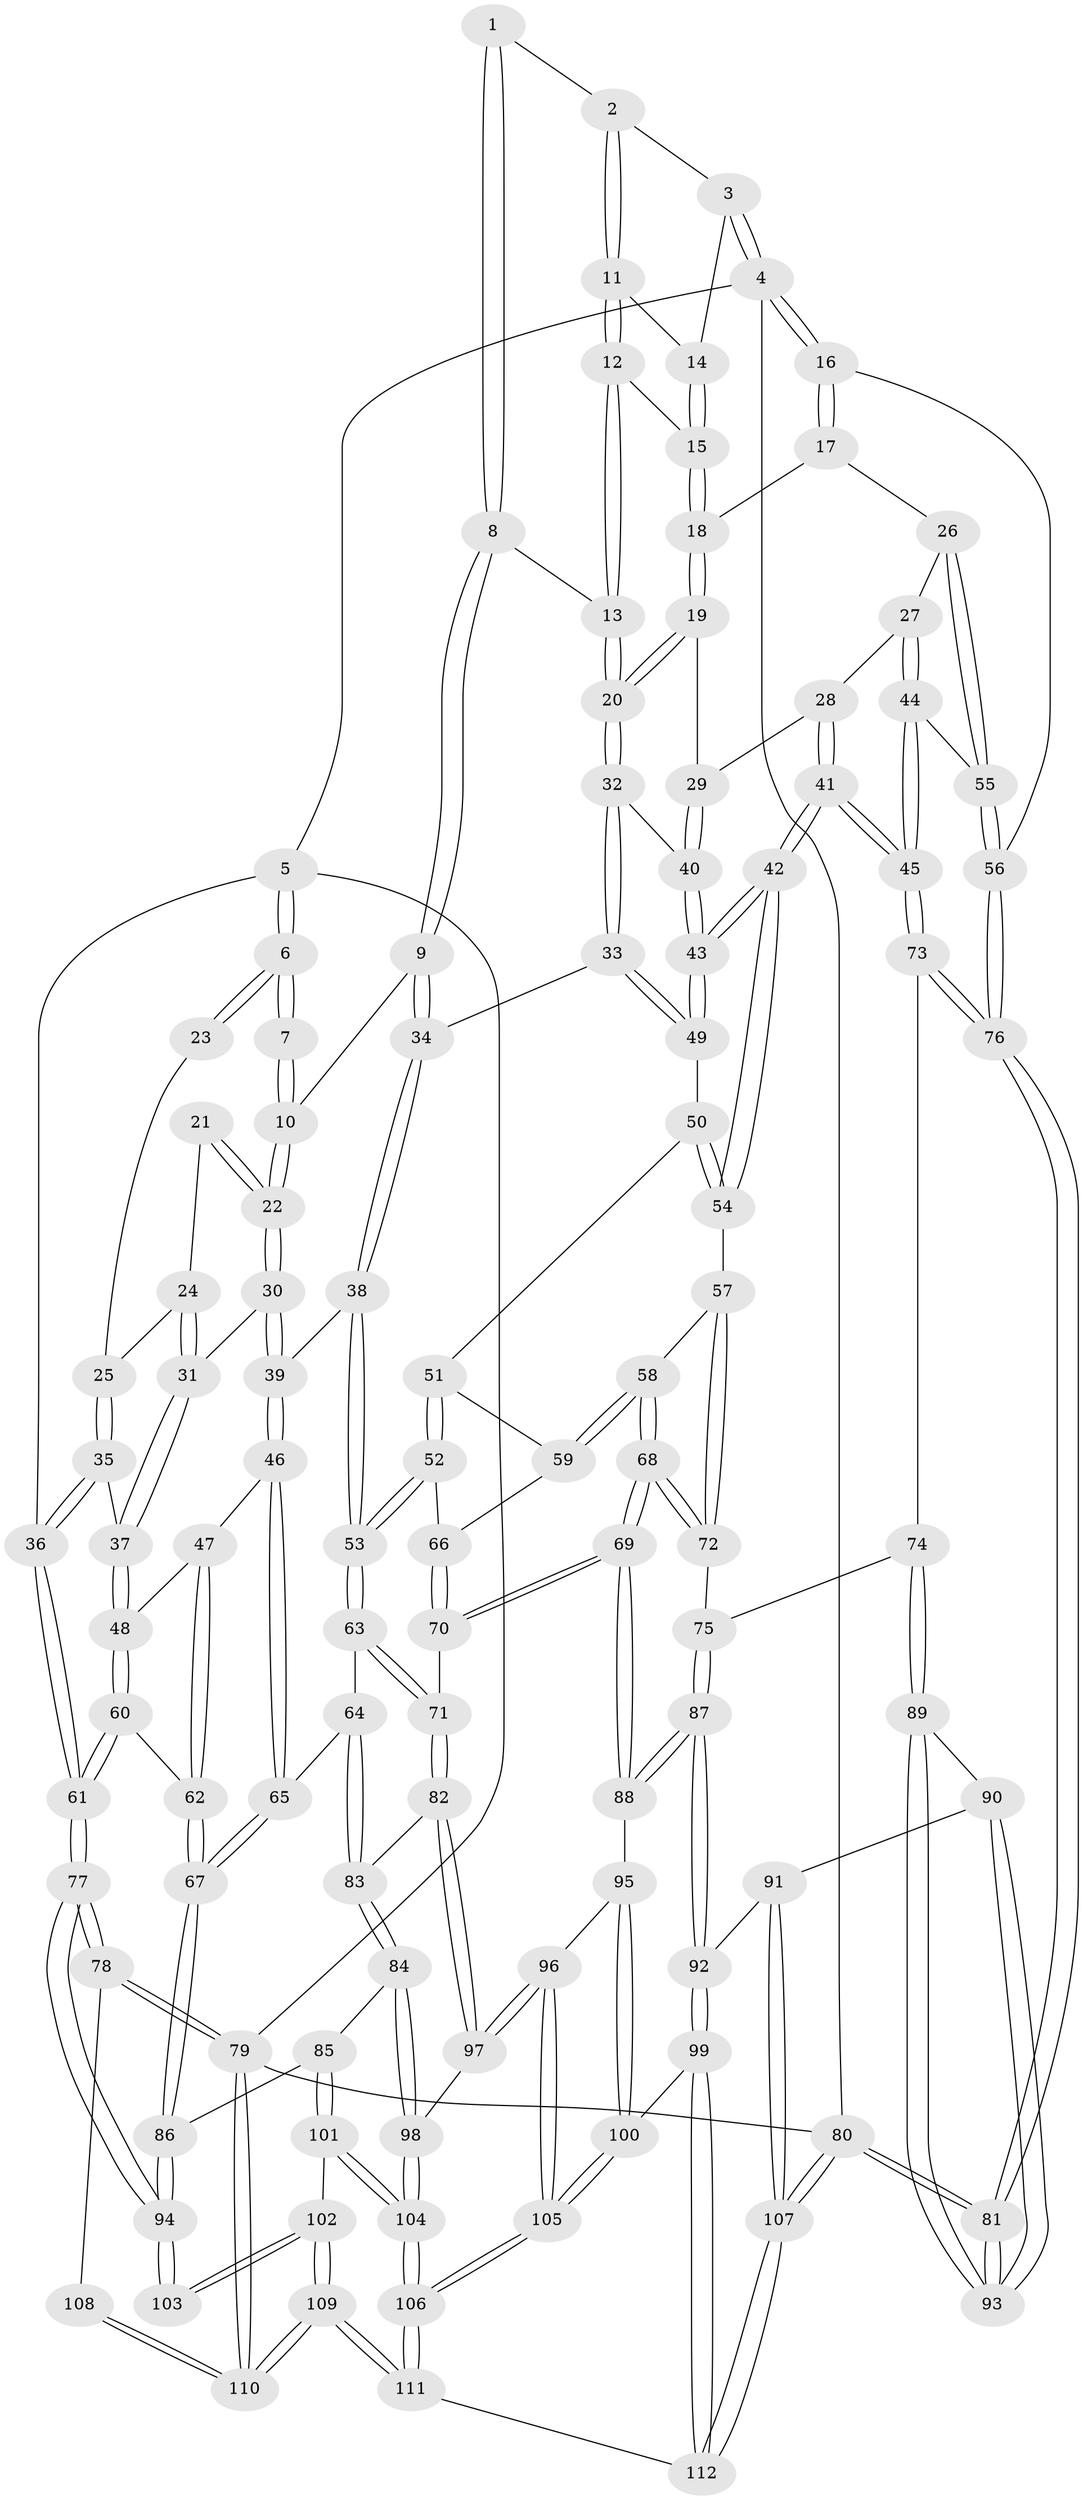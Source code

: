 // Generated by graph-tools (version 1.1) at 2025/51/03/09/25 03:51:01]
// undirected, 112 vertices, 277 edges
graph export_dot {
graph [start="1"]
  node [color=gray90,style=filled];
  1 [pos="+0.5369682408927704+0"];
  2 [pos="+0.6557557755693483+0"];
  3 [pos="+1+0"];
  4 [pos="+1+0"];
  5 [pos="+0+0"];
  6 [pos="+0+0"];
  7 [pos="+0.3171852315852983+0"];
  8 [pos="+0.5217799569065955+0.05105826824773783"];
  9 [pos="+0.43826658328502904+0.14744736232383418"];
  10 [pos="+0.33571172700657576+0.13056113981096"];
  11 [pos="+0.703954009510009+0"];
  12 [pos="+0.7006494939530363+0.08127075326478532"];
  13 [pos="+0.655483673816442+0.1428354495240196"];
  14 [pos="+0.8337674707850337+0.06352362741186594"];
  15 [pos="+0.8353848684090192+0.10305753798252032"];
  16 [pos="+1+0"];
  17 [pos="+0.9144912366046694+0.10925277129324"];
  18 [pos="+0.85334568728596+0.1310604020491551"];
  19 [pos="+0.8371387708884687+0.21182299196528723"];
  20 [pos="+0.663816084092788+0.21201880772984985"];
  21 [pos="+0.10277459314780146+0.04842708143096369"];
  22 [pos="+0.255664968645124+0.17823981209555087"];
  23 [pos="+0+0"];
  24 [pos="+0.08470964014198516+0.206432488492548"];
  25 [pos="+0.0481443491446669+0.22574040663115924"];
  26 [pos="+1+0.2815879157880892"];
  27 [pos="+0.9161788093420407+0.2517163161956568"];
  28 [pos="+0.8422954445530092+0.2197649774620726"];
  29 [pos="+0.841854996046226+0.2192675380312115"];
  30 [pos="+0.2555598569609247+0.17876694336515792"];
  31 [pos="+0.15484097273022487+0.26383466395486666"];
  32 [pos="+0.6460288904730049+0.23891151460658674"];
  33 [pos="+0.6218598120233702+0.26414461227590597"];
  34 [pos="+0.49108095116677375+0.25354990761440765"];
  35 [pos="+0+0.29394692221129515"];
  36 [pos="+0+0.2654033687953754"];
  37 [pos="+0.1084559892126943+0.3522614273587823"];
  38 [pos="+0.4104998086271006+0.3735131890075298"];
  39 [pos="+0.3360221782797146+0.3829515488518047"];
  40 [pos="+0.7558599283750231+0.3164249307952111"];
  41 [pos="+0.8116874114524569+0.44970116278677025"];
  42 [pos="+0.8047954772075812+0.44806653214949915"];
  43 [pos="+0.7769583926005527+0.40893603168615605"];
  44 [pos="+0.8643937907811586+0.43299595528529955"];
  45 [pos="+0.8225268323637053+0.45677090393553405"];
  46 [pos="+0.3301555572896466+0.38882643292939884"];
  47 [pos="+0.2279750421471167+0.4105034075302987"];
  48 [pos="+0.1193175106689411+0.3809127131937699"];
  49 [pos="+0.6261436837333566+0.2887288233339631"];
  50 [pos="+0.6117775012842614+0.3747157517000239"];
  51 [pos="+0.5998061463935829+0.3918332015726238"];
  52 [pos="+0.4895736472063373+0.44490445074400314"];
  53 [pos="+0.4892391752780201+0.4449644411753221"];
  54 [pos="+0.7505271637608657+0.46017664840072786"];
  55 [pos="+1+0.3179266587545574"];
  56 [pos="+1+0.3195853037433688"];
  57 [pos="+0.6947432820272129+0.49336292917695385"];
  58 [pos="+0.6784824670228564+0.495976993626796"];
  59 [pos="+0.6313211700090828+0.47859796533836907"];
  60 [pos="+0.016973992824319963+0.5542405090171412"];
  61 [pos="+0+0.6229140323909335"];
  62 [pos="+0.19060734294485426+0.6083316427853369"];
  63 [pos="+0.4861071149679752+0.5521993832819844"];
  64 [pos="+0.3627225693652901+0.5749681932103451"];
  65 [pos="+0.3332687560547581+0.5648900589486139"];
  66 [pos="+0.5997959049983059+0.49372624045097746"];
  67 [pos="+0.22377233571462432+0.6356764081120537"];
  68 [pos="+0.5846457002254065+0.6284534755495136"];
  69 [pos="+0.5663204107614437+0.6383645984394877"];
  70 [pos="+0.5588820308122545+0.6340555601694828"];
  71 [pos="+0.5550378245378497+0.6328438038802588"];
  72 [pos="+0.7001410722849031+0.6048314217547158"];
  73 [pos="+0.856448107895177+0.5575461228951046"];
  74 [pos="+0.8393886246845008+0.5996018157502572"];
  75 [pos="+0.7647317356615849+0.626451277538998"];
  76 [pos="+1+0.5822129157033425"];
  77 [pos="+0+0.7267012446955662"];
  78 [pos="+0+0.8946471960451898"];
  79 [pos="+0+1"];
  80 [pos="+1+1"];
  81 [pos="+1+0.8513989406698601"];
  82 [pos="+0.4444342172131563+0.6928681121128508"];
  83 [pos="+0.41280426719681246+0.6872326553007424"];
  84 [pos="+0.32938124164129423+0.7349298789051"];
  85 [pos="+0.32627222355697205+0.7348055016018825"];
  86 [pos="+0.23076600823664514+0.6882465014177085"];
  87 [pos="+0.666729819588179+0.7998526279294916"];
  88 [pos="+0.574714549678394+0.6578905451919806"];
  89 [pos="+0.8473455189636773+0.6249349526960155"];
  90 [pos="+0.8472420457086616+0.8070831148231098"];
  91 [pos="+0.8310203170519304+0.816762985853594"];
  92 [pos="+0.6740300704155564+0.8309815253035006"];
  93 [pos="+1+0.8291539460682282"];
  94 [pos="+0.19412498132967368+0.7475385155982586"];
  95 [pos="+0.5048701550916945+0.7595866029847809"];
  96 [pos="+0.46131882889000797+0.785565245231272"];
  97 [pos="+0.45426695843518466+0.7773303000314051"];
  98 [pos="+0.3798460974788773+0.7835930648312351"];
  99 [pos="+0.6659183131507636+0.8437491364339572"];
  100 [pos="+0.633693154832107+0.8528208995509692"];
  101 [pos="+0.30539288927977426+0.8913424336439392"];
  102 [pos="+0.20518492916223643+0.867357354119124"];
  103 [pos="+0.18802919470368917+0.8531546510174958"];
  104 [pos="+0.38547150010321773+0.9469353624142964"];
  105 [pos="+0.4976687151414993+0.9006708074660277"];
  106 [pos="+0.4168219852792522+0.9818682364322758"];
  107 [pos="+0.9243814896693946+1"];
  108 [pos="+0.15982492089591346+0.863450448032688"];
  109 [pos="+0.19123883733967387+1"];
  110 [pos="+0+1"];
  111 [pos="+0.40013095070854277+1"];
  112 [pos="+0.7602340943254353+1"];
  1 -- 2;
  1 -- 8;
  1 -- 8;
  2 -- 3;
  2 -- 11;
  2 -- 11;
  3 -- 4;
  3 -- 4;
  3 -- 14;
  4 -- 5;
  4 -- 16;
  4 -- 16;
  4 -- 80;
  5 -- 6;
  5 -- 6;
  5 -- 36;
  5 -- 79;
  6 -- 7;
  6 -- 7;
  6 -- 23;
  6 -- 23;
  7 -- 10;
  7 -- 10;
  8 -- 9;
  8 -- 9;
  8 -- 13;
  9 -- 10;
  9 -- 34;
  9 -- 34;
  10 -- 22;
  10 -- 22;
  11 -- 12;
  11 -- 12;
  11 -- 14;
  12 -- 13;
  12 -- 13;
  12 -- 15;
  13 -- 20;
  13 -- 20;
  14 -- 15;
  14 -- 15;
  15 -- 18;
  15 -- 18;
  16 -- 17;
  16 -- 17;
  16 -- 56;
  17 -- 18;
  17 -- 26;
  18 -- 19;
  18 -- 19;
  19 -- 20;
  19 -- 20;
  19 -- 29;
  20 -- 32;
  20 -- 32;
  21 -- 22;
  21 -- 22;
  21 -- 24;
  22 -- 30;
  22 -- 30;
  23 -- 25;
  24 -- 25;
  24 -- 31;
  24 -- 31;
  25 -- 35;
  25 -- 35;
  26 -- 27;
  26 -- 55;
  26 -- 55;
  27 -- 28;
  27 -- 44;
  27 -- 44;
  28 -- 29;
  28 -- 41;
  28 -- 41;
  29 -- 40;
  29 -- 40;
  30 -- 31;
  30 -- 39;
  30 -- 39;
  31 -- 37;
  31 -- 37;
  32 -- 33;
  32 -- 33;
  32 -- 40;
  33 -- 34;
  33 -- 49;
  33 -- 49;
  34 -- 38;
  34 -- 38;
  35 -- 36;
  35 -- 36;
  35 -- 37;
  36 -- 61;
  36 -- 61;
  37 -- 48;
  37 -- 48;
  38 -- 39;
  38 -- 53;
  38 -- 53;
  39 -- 46;
  39 -- 46;
  40 -- 43;
  40 -- 43;
  41 -- 42;
  41 -- 42;
  41 -- 45;
  41 -- 45;
  42 -- 43;
  42 -- 43;
  42 -- 54;
  42 -- 54;
  43 -- 49;
  43 -- 49;
  44 -- 45;
  44 -- 45;
  44 -- 55;
  45 -- 73;
  45 -- 73;
  46 -- 47;
  46 -- 65;
  46 -- 65;
  47 -- 48;
  47 -- 62;
  47 -- 62;
  48 -- 60;
  48 -- 60;
  49 -- 50;
  50 -- 51;
  50 -- 54;
  50 -- 54;
  51 -- 52;
  51 -- 52;
  51 -- 59;
  52 -- 53;
  52 -- 53;
  52 -- 66;
  53 -- 63;
  53 -- 63;
  54 -- 57;
  55 -- 56;
  55 -- 56;
  56 -- 76;
  56 -- 76;
  57 -- 58;
  57 -- 72;
  57 -- 72;
  58 -- 59;
  58 -- 59;
  58 -- 68;
  58 -- 68;
  59 -- 66;
  60 -- 61;
  60 -- 61;
  60 -- 62;
  61 -- 77;
  61 -- 77;
  62 -- 67;
  62 -- 67;
  63 -- 64;
  63 -- 71;
  63 -- 71;
  64 -- 65;
  64 -- 83;
  64 -- 83;
  65 -- 67;
  65 -- 67;
  66 -- 70;
  66 -- 70;
  67 -- 86;
  67 -- 86;
  68 -- 69;
  68 -- 69;
  68 -- 72;
  68 -- 72;
  69 -- 70;
  69 -- 70;
  69 -- 88;
  69 -- 88;
  70 -- 71;
  71 -- 82;
  71 -- 82;
  72 -- 75;
  73 -- 74;
  73 -- 76;
  73 -- 76;
  74 -- 75;
  74 -- 89;
  74 -- 89;
  75 -- 87;
  75 -- 87;
  76 -- 81;
  76 -- 81;
  77 -- 78;
  77 -- 78;
  77 -- 94;
  77 -- 94;
  78 -- 79;
  78 -- 79;
  78 -- 108;
  79 -- 110;
  79 -- 110;
  79 -- 80;
  80 -- 81;
  80 -- 81;
  80 -- 107;
  80 -- 107;
  81 -- 93;
  81 -- 93;
  82 -- 83;
  82 -- 97;
  82 -- 97;
  83 -- 84;
  83 -- 84;
  84 -- 85;
  84 -- 98;
  84 -- 98;
  85 -- 86;
  85 -- 101;
  85 -- 101;
  86 -- 94;
  86 -- 94;
  87 -- 88;
  87 -- 88;
  87 -- 92;
  87 -- 92;
  88 -- 95;
  89 -- 90;
  89 -- 93;
  89 -- 93;
  90 -- 91;
  90 -- 93;
  90 -- 93;
  91 -- 92;
  91 -- 107;
  91 -- 107;
  92 -- 99;
  92 -- 99;
  94 -- 103;
  94 -- 103;
  95 -- 96;
  95 -- 100;
  95 -- 100;
  96 -- 97;
  96 -- 97;
  96 -- 105;
  96 -- 105;
  97 -- 98;
  98 -- 104;
  98 -- 104;
  99 -- 100;
  99 -- 112;
  99 -- 112;
  100 -- 105;
  100 -- 105;
  101 -- 102;
  101 -- 104;
  101 -- 104;
  102 -- 103;
  102 -- 103;
  102 -- 109;
  102 -- 109;
  104 -- 106;
  104 -- 106;
  105 -- 106;
  105 -- 106;
  106 -- 111;
  106 -- 111;
  107 -- 112;
  107 -- 112;
  108 -- 110;
  108 -- 110;
  109 -- 110;
  109 -- 110;
  109 -- 111;
  109 -- 111;
  111 -- 112;
}
